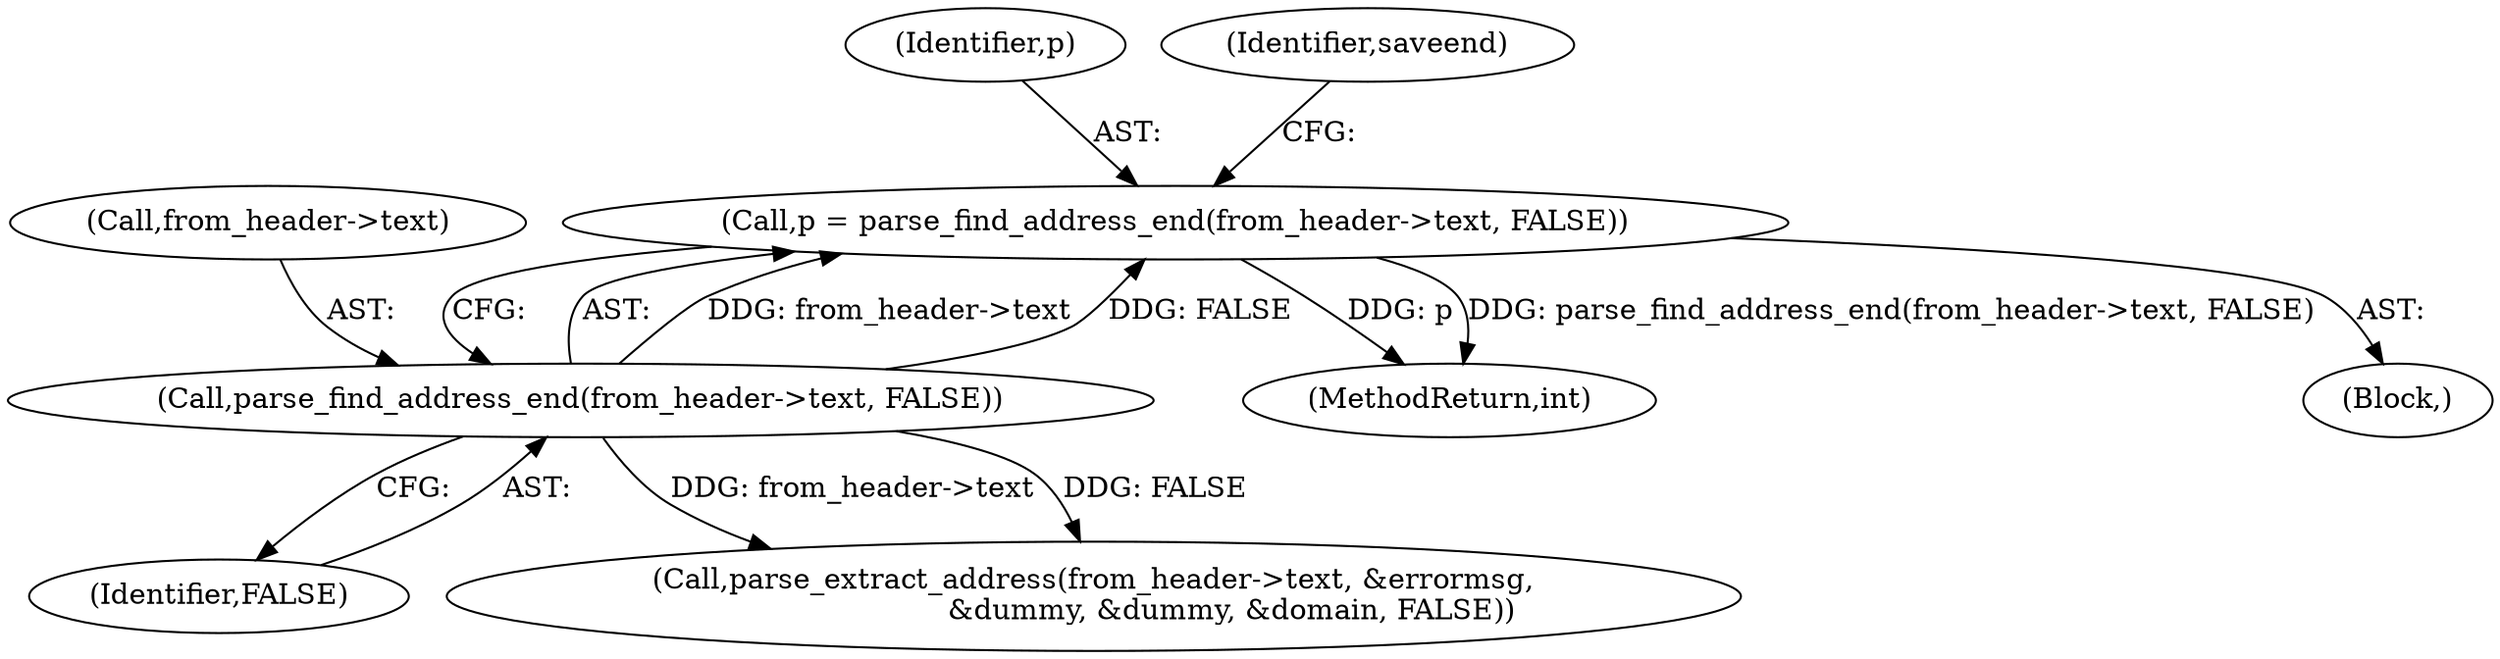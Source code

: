 digraph "0_exim_5b7a7c051c9ab9ee7c924a611f90ef2be03e0ad0@pointer" {
"1000168" [label="(Call,p = parse_find_address_end(from_header->text, FALSE))"];
"1000170" [label="(Call,parse_find_address_end(from_header->text, FALSE))"];
"1000159" [label="(Block,)"];
"1000169" [label="(Identifier,p)"];
"1000176" [label="(Identifier,saveend)"];
"1000698" [label="(MethodReturn,int)"];
"1000171" [label="(Call,from_header->text)"];
"1000170" [label="(Call,parse_find_address_end(from_header->text, FALSE))"];
"1000168" [label="(Call,p = parse_find_address_end(from_header->text, FALSE))"];
"1000174" [label="(Identifier,FALSE)"];
"1000186" [label="(Call,parse_extract_address(from_header->text, &errormsg,\n                              &dummy, &dummy, &domain, FALSE))"];
"1000168" -> "1000159"  [label="AST: "];
"1000168" -> "1000170"  [label="CFG: "];
"1000169" -> "1000168"  [label="AST: "];
"1000170" -> "1000168"  [label="AST: "];
"1000176" -> "1000168"  [label="CFG: "];
"1000168" -> "1000698"  [label="DDG: p"];
"1000168" -> "1000698"  [label="DDG: parse_find_address_end(from_header->text, FALSE)"];
"1000170" -> "1000168"  [label="DDG: from_header->text"];
"1000170" -> "1000168"  [label="DDG: FALSE"];
"1000170" -> "1000174"  [label="CFG: "];
"1000171" -> "1000170"  [label="AST: "];
"1000174" -> "1000170"  [label="AST: "];
"1000170" -> "1000186"  [label="DDG: from_header->text"];
"1000170" -> "1000186"  [label="DDG: FALSE"];
}
